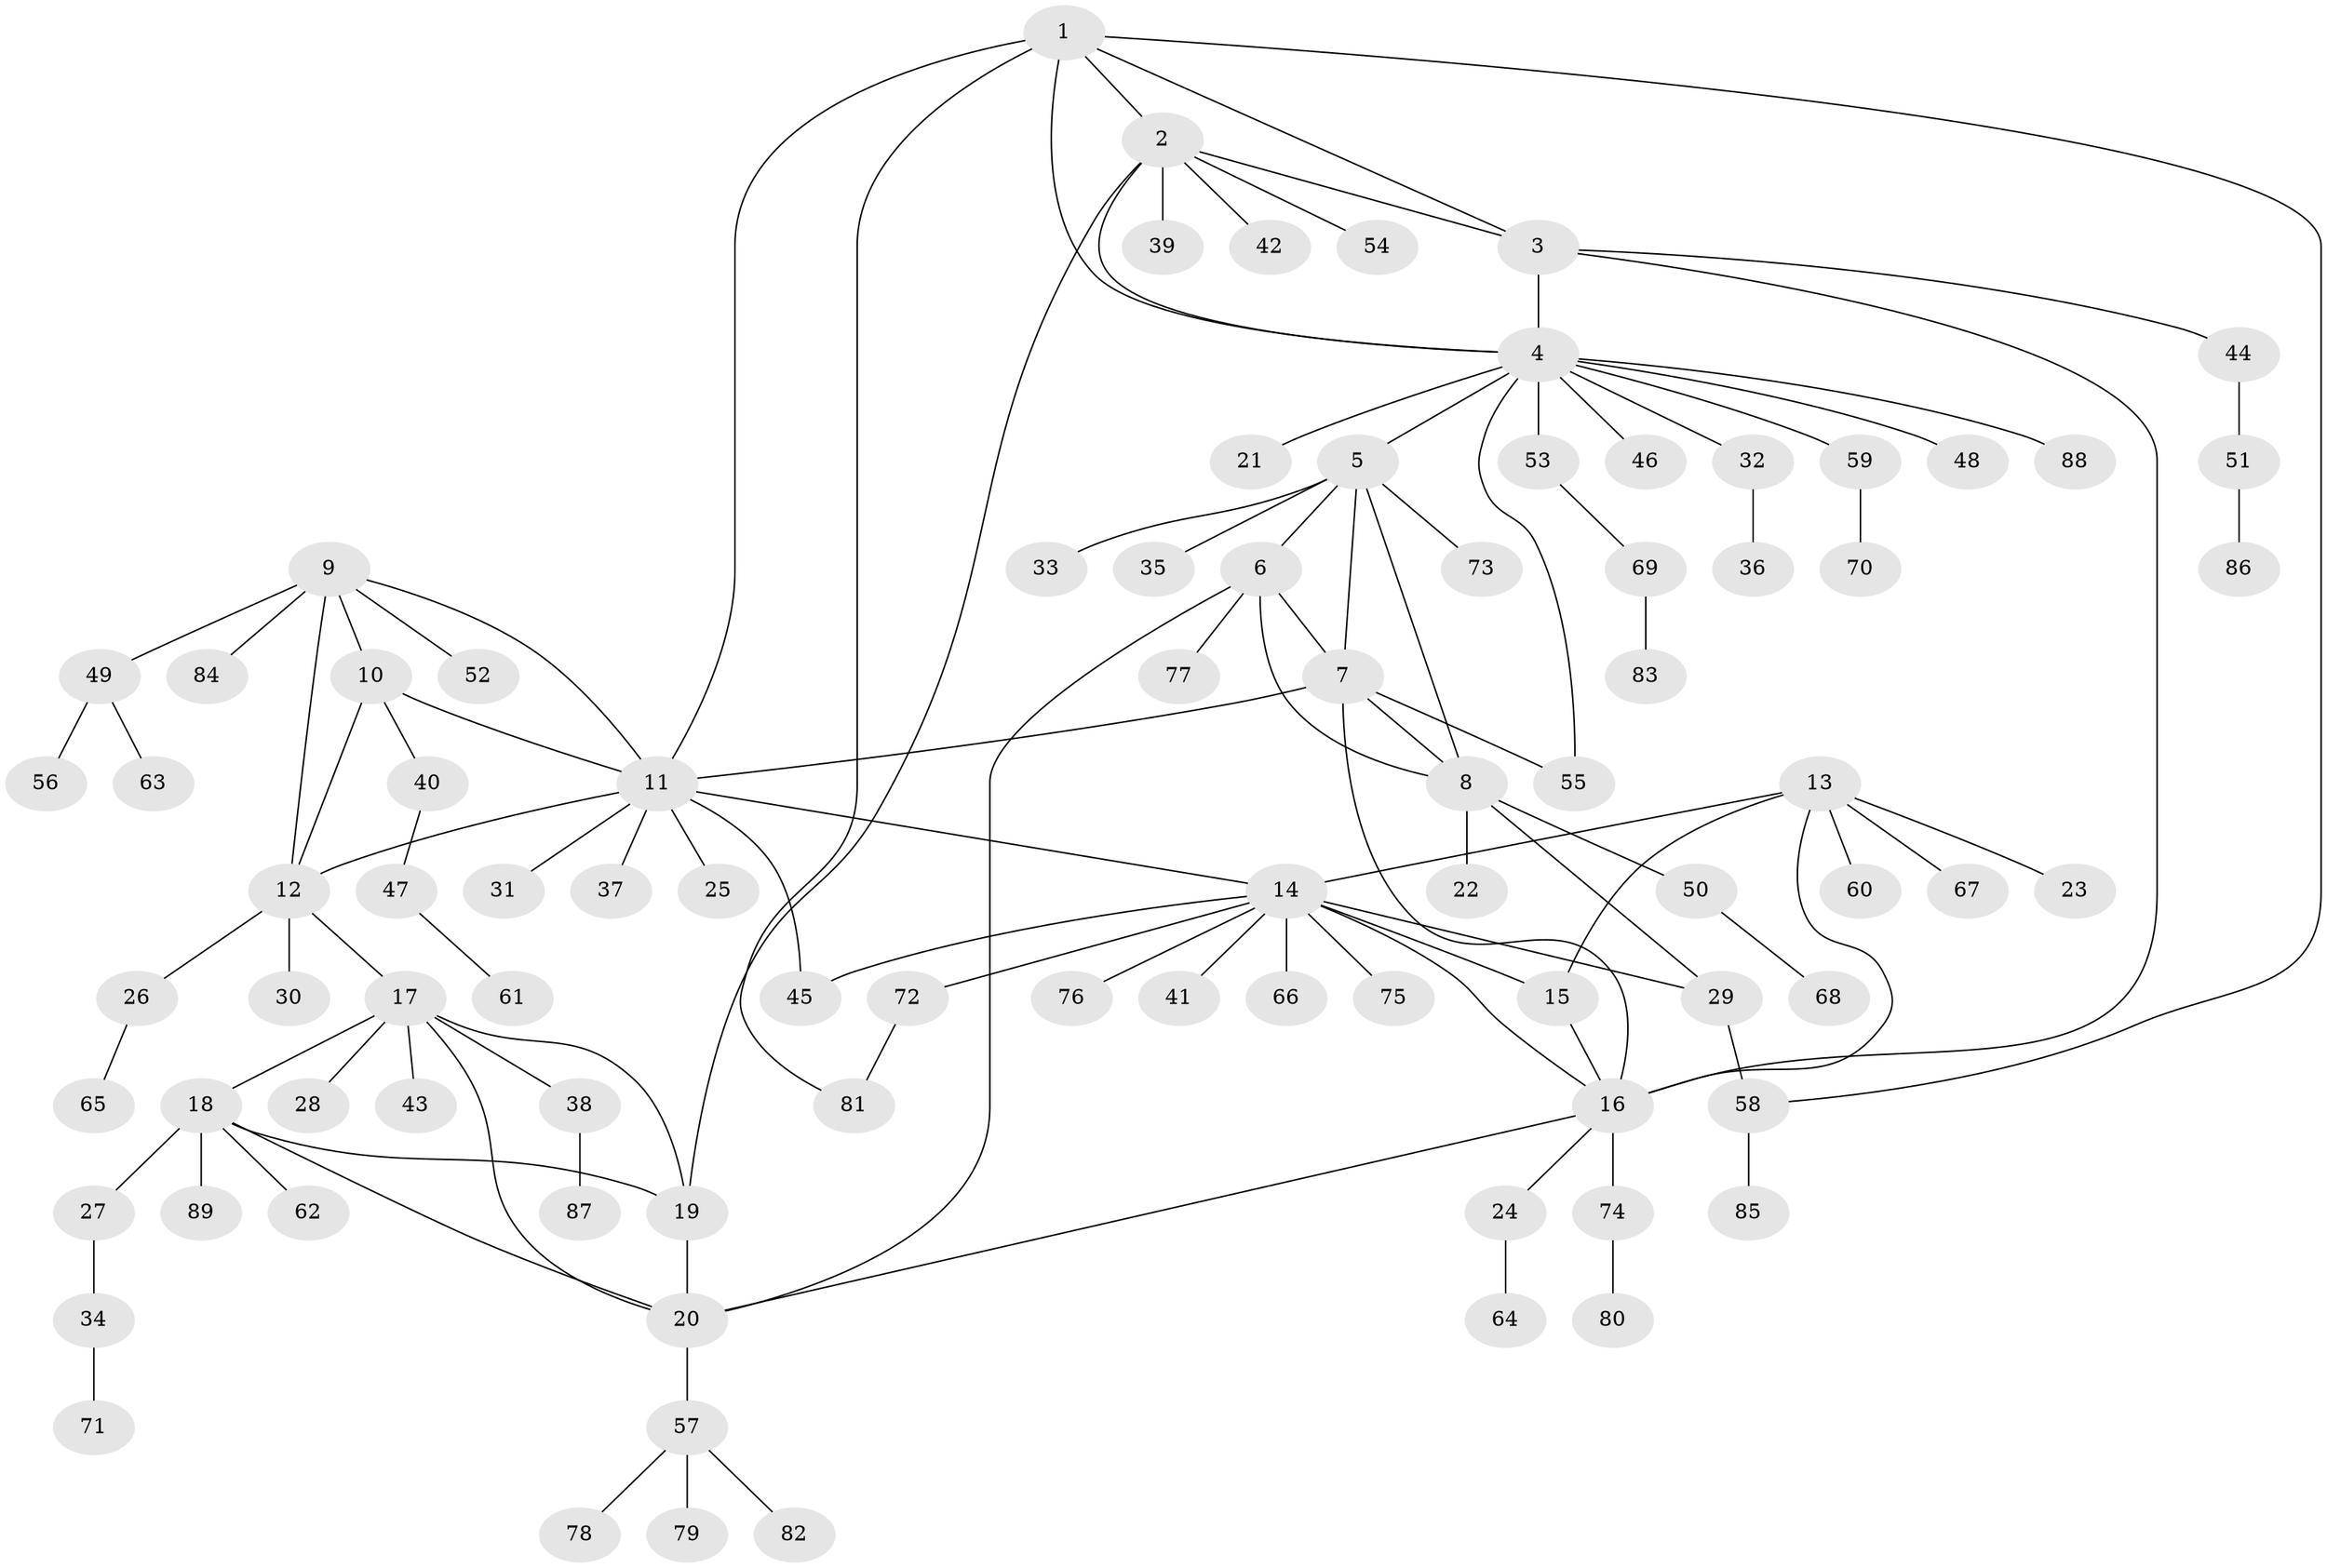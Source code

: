 // coarse degree distribution, {7: 0.044444444444444446, 6: 0.022222222222222223, 4: 0.13333333333333333, 8: 0.044444444444444446, 1: 0.4888888888888889, 5: 0.06666666666666667, 2: 0.13333333333333333, 3: 0.044444444444444446, 9: 0.022222222222222223}
// Generated by graph-tools (version 1.1) at 2025/37/03/04/25 23:37:34]
// undirected, 89 vertices, 114 edges
graph export_dot {
  node [color=gray90,style=filled];
  1;
  2;
  3;
  4;
  5;
  6;
  7;
  8;
  9;
  10;
  11;
  12;
  13;
  14;
  15;
  16;
  17;
  18;
  19;
  20;
  21;
  22;
  23;
  24;
  25;
  26;
  27;
  28;
  29;
  30;
  31;
  32;
  33;
  34;
  35;
  36;
  37;
  38;
  39;
  40;
  41;
  42;
  43;
  44;
  45;
  46;
  47;
  48;
  49;
  50;
  51;
  52;
  53;
  54;
  55;
  56;
  57;
  58;
  59;
  60;
  61;
  62;
  63;
  64;
  65;
  66;
  67;
  68;
  69;
  70;
  71;
  72;
  73;
  74;
  75;
  76;
  77;
  78;
  79;
  80;
  81;
  82;
  83;
  84;
  85;
  86;
  87;
  88;
  89;
  1 -- 2;
  1 -- 3;
  1 -- 4;
  1 -- 11;
  1 -- 58;
  1 -- 81;
  2 -- 3;
  2 -- 4;
  2 -- 19;
  2 -- 39;
  2 -- 42;
  2 -- 54;
  3 -- 4;
  3 -- 16;
  3 -- 44;
  4 -- 5;
  4 -- 21;
  4 -- 32;
  4 -- 46;
  4 -- 48;
  4 -- 53;
  4 -- 55;
  4 -- 59;
  4 -- 88;
  5 -- 6;
  5 -- 7;
  5 -- 8;
  5 -- 33;
  5 -- 35;
  5 -- 73;
  6 -- 7;
  6 -- 8;
  6 -- 20;
  6 -- 77;
  7 -- 8;
  7 -- 11;
  7 -- 16;
  7 -- 55;
  8 -- 22;
  8 -- 29;
  8 -- 50;
  9 -- 10;
  9 -- 11;
  9 -- 12;
  9 -- 49;
  9 -- 52;
  9 -- 84;
  10 -- 11;
  10 -- 12;
  10 -- 40;
  11 -- 12;
  11 -- 14;
  11 -- 25;
  11 -- 31;
  11 -- 37;
  11 -- 45;
  12 -- 17;
  12 -- 26;
  12 -- 30;
  13 -- 14;
  13 -- 15;
  13 -- 16;
  13 -- 23;
  13 -- 60;
  13 -- 67;
  14 -- 15;
  14 -- 16;
  14 -- 29;
  14 -- 41;
  14 -- 45;
  14 -- 66;
  14 -- 72;
  14 -- 75;
  14 -- 76;
  15 -- 16;
  16 -- 20;
  16 -- 24;
  16 -- 74;
  17 -- 18;
  17 -- 19;
  17 -- 20;
  17 -- 28;
  17 -- 38;
  17 -- 43;
  18 -- 19;
  18 -- 20;
  18 -- 27;
  18 -- 62;
  18 -- 89;
  19 -- 20;
  20 -- 57;
  24 -- 64;
  26 -- 65;
  27 -- 34;
  29 -- 58;
  32 -- 36;
  34 -- 71;
  38 -- 87;
  40 -- 47;
  44 -- 51;
  47 -- 61;
  49 -- 56;
  49 -- 63;
  50 -- 68;
  51 -- 86;
  53 -- 69;
  57 -- 78;
  57 -- 79;
  57 -- 82;
  58 -- 85;
  59 -- 70;
  69 -- 83;
  72 -- 81;
  74 -- 80;
}
